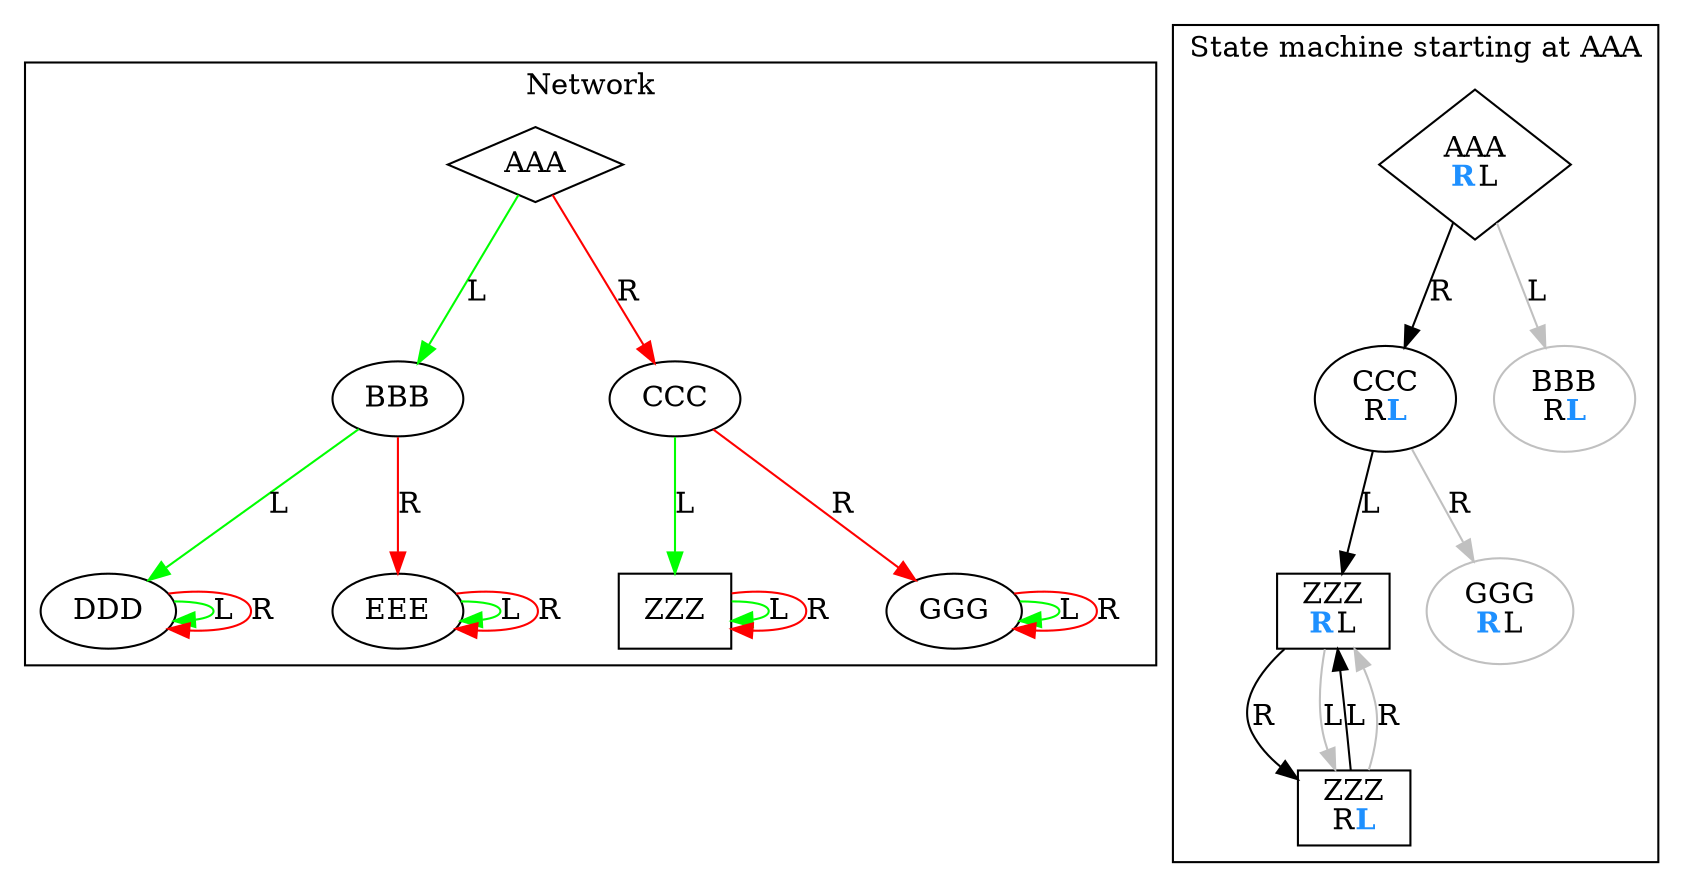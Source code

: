 digraph G {
	subgraph cluster {
	label = "Network"
	color=black
		_AAA [label="AAA",shape=diamond]
		_AAA -> _BBB [color=green,label=L]
		_AAA -> _CCC [color=red,label=R]
		_BBB [label="BBB",shape=ellipse]
		_BBB -> _DDD [color=green,label=L]
		_BBB -> _EEE [color=red,label=R]
		_CCC [label="CCC",shape=ellipse]
		_CCC -> _ZZZ [color=green,label=L]
		_CCC -> _GGG [color=red,label=R]
		_DDD [label="DDD",shape=ellipse]
		_DDD -> _DDD [color=green,label=L]
		_DDD -> _DDD [color=red,label=R]
		_EEE [label="EEE",shape=ellipse]
		_EEE -> _EEE [color=green,label=L]
		_EEE -> _EEE [color=red,label=R]
		_GGG [label="GGG",shape=ellipse]
		_GGG -> _GGG [color=green,label=L]
		_GGG -> _GGG [color=red,label=R]
		_ZZZ [label="ZZZ",shape=rect]
		_ZZZ -> _ZZZ [color=green,label=L]
		_ZZZ -> _ZZZ [color=red,label=R]
	}

	subgraph cluster_AAA {
		label = "State machine starting at AAA"
		color = black
		_walk_AAA_AAA_0 [shape=diamond,label=<AAA<br/><font color="dodgerblue"><b>R</b></font>L>]
		_walk_AAA_AAA_0 -> _walk_AAA_CCC_1 [label=R]
		_walk_AAA_AAA_0 -> _walk_AAA_BBB_1 [label=L,color=gray]
		_walk_AAA_CCC_1 [shape=ellipse,label=<CCC<br/>R<font color="dodgerblue"><b>L</b></font>>]
		_walk_AAA_CCC_1 -> _walk_AAA_ZZZ_0 [label=L]
		_walk_AAA_CCC_1 -> _walk_AAA_GGG_0 [label=R,color=gray]
		_walk_AAA_ZZZ_0 [shape=rect,label=<ZZZ<br/><font color="dodgerblue"><b>R</b></font>L>]
		_walk_AAA_ZZZ_0 -> _walk_AAA_ZZZ_1 [label=R]
		_walk_AAA_ZZZ_0 -> _walk_AAA_ZZZ_1 [label=L,color=gray]
		_walk_AAA_ZZZ_1 [shape=rect,label=<ZZZ<br/>R<font color="dodgerblue"><b>L</b></font>>]
		_walk_AAA_ZZZ_1 -> _walk_AAA_ZZZ_0 [label=L]
		_walk_AAA_ZZZ_1 -> _walk_AAA_ZZZ_0 [label=R,color=gray]
		_walk_AAA_BBB_1 [shape=ellipse,label=<BBB<br/>R<font color="dodgerblue"><b>L</b></font>>,color=gray]
		_walk_AAA_GGG_0 [shape=ellipse,label=<GGG<br/><font color="dodgerblue"><b>R</b></font>L>,color=gray]
	}
}
